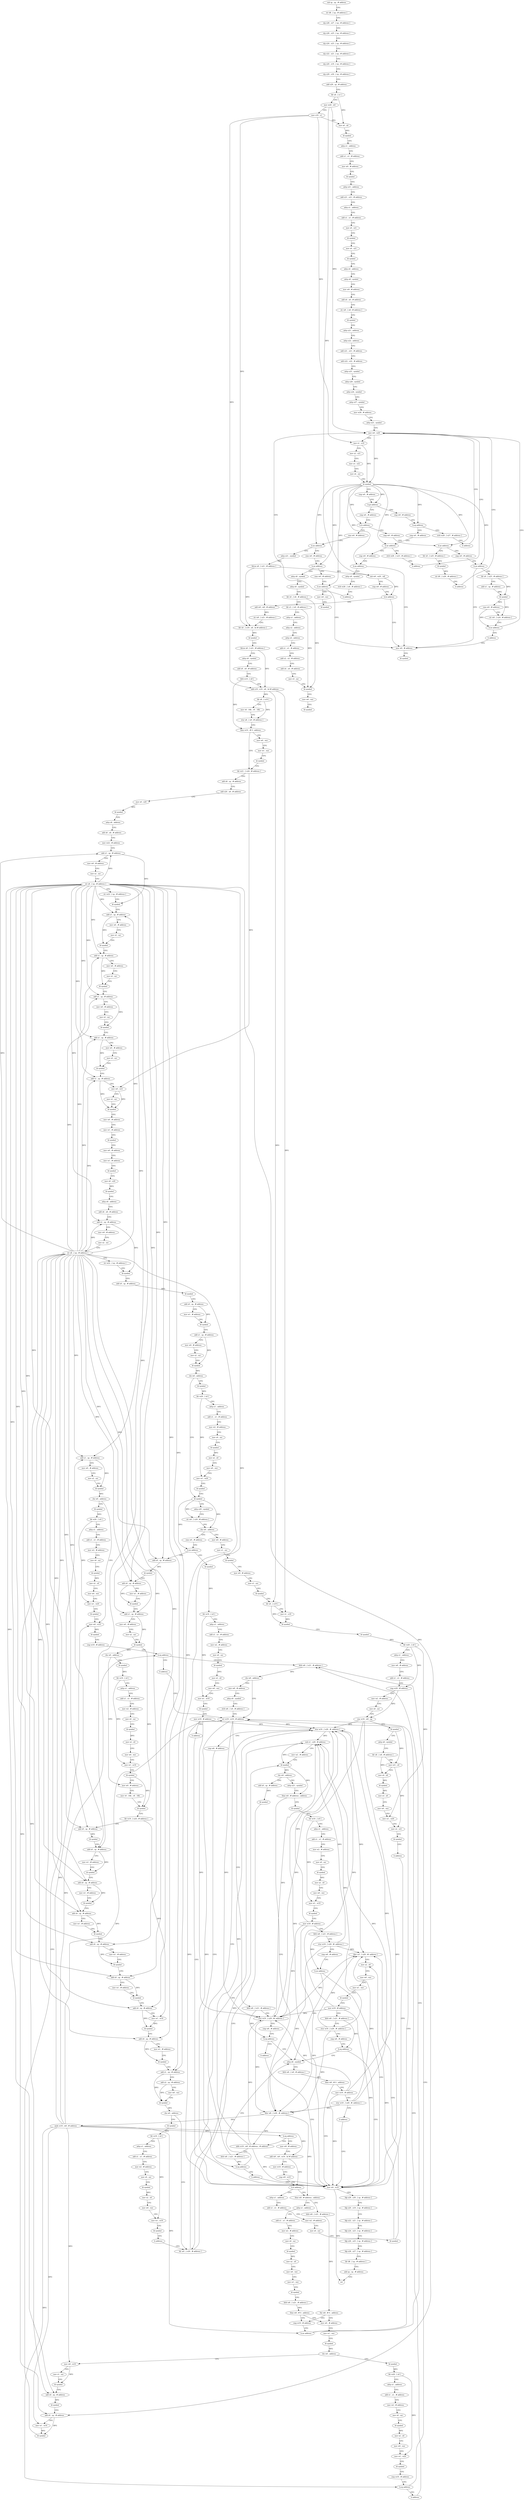 digraph "func" {
"4202172" [label = "sub sp , sp , # address" ]
"4202176" [label = "str d8 , [ sp , # address ]" ]
"4202180" [label = "stp x28 , x27 , [ sp , # address ]" ]
"4202184" [label = "stp x26 , x25 , [ sp , # address ]" ]
"4202188" [label = "stp x24 , x23 , [ sp , # address ]" ]
"4202192" [label = "stp x22 , x21 , [ sp , # address ]" ]
"4202196" [label = "stp x20 , x19 , [ sp , # address ]" ]
"4202200" [label = "stp x29 , x30 , [ sp , # address ]" ]
"4202204" [label = "add x29 , sp , # address" ]
"4202208" [label = "ldr x8 , [ x1 ]" ]
"4202212" [label = "mov w20 , w0" ]
"4202216" [label = "mov x19 , x1" ]
"4202220" [label = "mov x0 , x8" ]
"4202224" [label = "bl symbol" ]
"4202228" [label = "adrp x1 , address" ]
"4202232" [label = "add x1 , x1 , # address" ]
"4202236" [label = "mov w0 , # address" ]
"4202240" [label = "bl symbol" ]
"4202244" [label = "adrp x21 , address" ]
"4202248" [label = "add x21 , x21 , # address" ]
"4202252" [label = "adrp x1 , address" ]
"4202256" [label = "add x1 , x1 , # address" ]
"4202260" [label = "mov x0 , x21" ]
"4202264" [label = "bl symbol" ]
"4202268" [label = "mov x0 , x21" ]
"4202272" [label = "bl symbol" ]
"4202276" [label = "adrp x0 , address" ]
"4202280" [label = "adrp x8 , symbol" ]
"4202284" [label = "mov w9 , # address" ]
"4202288" [label = "add x0 , x0 , # address" ]
"4202292" [label = "str w9 , [ x8 , # address ]" ]
"4202296" [label = "bl symbol" ]
"4202300" [label = "adrp x21 , address" ]
"4202304" [label = "adrp x22 , address" ]
"4202308" [label = "add x21 , x21 , # address" ]
"4202312" [label = "add x22 , x22 , # address" ]
"4202316" [label = "adrp x25 , symbol" ]
"4202320" [label = "adrp x26 , symbol" ]
"4202324" [label = "adrp x24 , symbol" ]
"4202328" [label = "adrp x27 , symbol" ]
"4202332" [label = "mov w28 , # address" ]
"4202336" [label = "adrp x23 , symbol" ]
"4202340" [label = "mov w0 , w20" ]
"4202404" [label = "cmp w0 , # address" ]
"4202408" [label = "b.eq address" ]
"4202428" [label = "strb w28 , [ x27 , # address ]" ]
"4202412" [label = "cmp w0 , # address" ]
"4202372" [label = "cmp w0 , # address" ]
"4202376" [label = "b.le address" ]
"4202492" [label = "cmn w0 , # address" ]
"4202380" [label = "cmp w0 , # address" ]
"4202432" [label = "b address" ]
"4202416" [label = "b.ne address" ]
"4202472" [label = "cmp w0 , # address" ]
"4202420" [label = "strb w28 , [ x23 , # address ]" ]
"4202496" [label = "b.ne address" ]
"4203900" [label = "cmn w0 , # address" ]
"4202500" [label = "adrp x21 , symbol" ]
"4202384" [label = "b.ne address" ]
"4202436" [label = "cmp w0 , # address" ]
"4202388" [label = "ldr x0 , [ x25 , # address ]" ]
"4202344" [label = "mov x1 , x19" ]
"4202348" [label = "mov x2 , x21" ]
"4202352" [label = "mov x3 , x22" ]
"4202356" [label = "mov x4 , xzr" ]
"4202360" [label = "bl symbol" ]
"4202364" [label = "cmp w0 , # address" ]
"4202368" [label = "b.gt address" ]
"4202476" [label = "b.ne address" ]
"4203980" [label = "mov w0 , # address" ]
"4202480" [label = "adrp x8 , symbol" ]
"4202424" [label = "b address" ]
"4203904" [label = "b.ne address" ]
"4203964" [label = "cmn w0 , # address" ]
"4203908" [label = "adrp x8 , symbol" ]
"4202504" [label = "ldrsw x8 , [ x21 , # address ]" ]
"4202508" [label = "sub w9 , w20 , w8" ]
"4202512" [label = "cmp w9 , # address" ]
"4202516" [label = "b.le address" ]
"4202520" [label = "add w9 , w8 , # address" ]
"4202440" [label = "b.ne address" ]
"4202444" [label = "ldr x0 , [ x25 , # address ]" ]
"4202392" [label = "bl symbol" ]
"4202396" [label = "str d0 , [ x26 , # address ]" ]
"4202400" [label = "b address" ]
"4203984" [label = "bl symbol" ]
"4202484" [label = "strb w28 , [ x8 , # address ]" ]
"4202488" [label = "b address" ]
"4203968" [label = "b.ne address" ]
"4203972" [label = "mov w0 , wzr" ]
"4203912" [label = "adrp x9 , symbol" ]
"4203916" [label = "ldr x0 , [ x8 , # address ]" ]
"4203920" [label = "ldr x3 , [ x9 , # address ]" ]
"4203924" [label = "adrp x1 , address" ]
"4203928" [label = "adrp x2 , address" ]
"4203932" [label = "adrp x4 , address" ]
"4203936" [label = "add x1 , x1 , # address" ]
"4203940" [label = "add x2 , x2 , # address" ]
"4203944" [label = "add x4 , x4 , # address" ]
"4203948" [label = "mov x5 , xzr" ]
"4203952" [label = "bl symbol" ]
"4203956" [label = "mov w0 , wzr" ]
"4203960" [label = "bl symbol" ]
"4202524" [label = "str w9 , [ x21 , # address ]" ]
"4202528" [label = "ldr x0 , [ x19 , x8 , lsl # address ]" ]
"4202532" [label = "bl symbol" ]
"4202536" [label = "ldrsw x8 , [ x21 , # address ]" ]
"4202540" [label = "adrp x9 , symbol" ]
"4202544" [label = "add x9 , x9 , # address" ]
"4202548" [label = "ldrb w10 , [ x9 ]" ]
"4202552" [label = "add x19 , x19 , x8 , lsl # address" ]
"4202556" [label = "ldr x8 , [ x19 ]" ]
"4202560" [label = "mov v8 . 16b , v0 . 16b" ]
"4202564" [label = "stur x8 , [ x9 , # address ]" ]
"4202568" [label = "tbnz w10 , # 0 , address" ]
"4202584" [label = "ldr w21 , [ x24 , # address ]" ]
"4202572" [label = "mov w0 , wzr" ]
"4202448" [label = "add x1 , sp , # address" ]
"4202452" [label = "bl symbol" ]
"4202456" [label = "cmn w0 , # address" ]
"4202460" [label = "str w0 , [ x24 , # address ]" ]
"4202464" [label = "b.ne address" ]
"4202468" [label = "b address" ]
"4203976" [label = "bl symbol" ]
"4202588" [label = "add x8 , sp , # address" ]
"4202592" [label = "add x20 , x8 , # address" ]
"4202596" [label = "mov x0 , x20" ]
"4202600" [label = "bl symbol" ]
"4202604" [label = "adrp x8 , address" ]
"4202608" [label = "add x8 , x8 , # address" ]
"4202612" [label = "mov w22 , # address" ]
"4202616" [label = "add x1 , sp , # address" ]
"4202620" [label = "mov w0 , # address" ]
"4202624" [label = "mov x2 , xzr" ]
"4202628" [label = "str x8 , [ sp , # address ]" ]
"4202632" [label = "str w22 , [ sp , # address ]" ]
"4202636" [label = "bl symbol" ]
"4202640" [label = "add x1 , sp , # address" ]
"4202644" [label = "mov w0 , # address" ]
"4202648" [label = "mov x2 , xzr" ]
"4202652" [label = "bl symbol" ]
"4202656" [label = "add x1 , sp , # address" ]
"4202660" [label = "mov w0 , # address" ]
"4202664" [label = "mov x2 , xzr" ]
"4202668" [label = "bl symbol" ]
"4202672" [label = "add x1 , sp , # address" ]
"4202676" [label = "mov w0 , # address" ]
"4202680" [label = "mov x2 , xzr" ]
"4202684" [label = "bl symbol" ]
"4202688" [label = "add x1 , sp , # address" ]
"4202692" [label = "mov w0 , # address" ]
"4202696" [label = "mov x2 , xzr" ]
"4202700" [label = "bl symbol" ]
"4202704" [label = "add x1 , sp , # address" ]
"4202708" [label = "mov w0 , w21" ]
"4202712" [label = "mov x2 , xzr" ]
"4202716" [label = "bl symbol" ]
"4202720" [label = "mov w0 , # address" ]
"4202724" [label = "mov w1 , # address" ]
"4202728" [label = "bl symbol" ]
"4202732" [label = "mov w0 , # address" ]
"4202736" [label = "mov w1 , # address" ]
"4202740" [label = "bl symbol" ]
"4202744" [label = "mov x0 , x20" ]
"4202748" [label = "bl symbol" ]
"4202752" [label = "adrp x8 , address" ]
"4202756" [label = "add x8 , x8 , # address" ]
"4202760" [label = "add x1 , sp , # address" ]
"4202764" [label = "mov w0 , # address" ]
"4202768" [label = "mov x2 , xzr" ]
"4202772" [label = "str x8 , [ sp , # address ]" ]
"4202776" [label = "str w22 , [ sp , # address ]" ]
"4202780" [label = "bl symbol" ]
"4202784" [label = "add x0 , sp , # address" ]
"4202788" [label = "bl symbol" ]
"4202792" [label = "add x0 , sp , # address" ]
"4202796" [label = "mov w1 , # address" ]
"4202800" [label = "bl symbol" ]
"4202804" [label = "add x1 , sp , # address" ]
"4202808" [label = "mov w0 , # address" ]
"4202812" [label = "mov x2 , xzr" ]
"4202816" [label = "bl symbol" ]
"4202820" [label = "cbz w0 , address" ]
"4202868" [label = "bl symbol" ]
"4202824" [label = "bl symbol" ]
"4202576" [label = "mov w1 , wzr" ]
"4202580" [label = "bl symbol" ]
"4202872" [label = "adrp x20 , symbol" ]
"4202876" [label = "str w0 , [ x20 , # address ]" ]
"4202880" [label = "cbz w0 , address" ]
"4202944" [label = "mov w0 , # address" ]
"4202884" [label = "cmn w0 , # address" ]
"4202828" [label = "ldr w20 , [ x0 ]" ]
"4202832" [label = "adrp x1 , address" ]
"4202836" [label = "add x1 , x1 , # address" ]
"4202840" [label = "mov w2 , # address" ]
"4202844" [label = "mov x0 , xzr" ]
"4202848" [label = "bl symbol" ]
"4202852" [label = "mov x2 , x0" ]
"4202856" [label = "mov w0 , wzr" ]
"4202860" [label = "mov w1 , w20" ]
"4202864" [label = "bl symbol" ]
"4202948" [label = "mov x1 , xzr" ]
"4202952" [label = "bl symbol" ]
"4202956" [label = "mov w0 , # address" ]
"4202960" [label = "mov x1 , xzr" ]
"4202964" [label = "bl symbol" ]
"4202968" [label = "ldr x0 , [ x19 ]" ]
"4202972" [label = "mov x1 , x19" ]
"4202976" [label = "bl symbol" ]
"4202980" [label = "bl symbol" ]
"4202984" [label = "ldr w20 , [ x0 ]" ]
"4202988" [label = "adrp x1 , address" ]
"4202992" [label = "mov w8 , # address" ]
"4202996" [label = "add x1 , x1 , # address" ]
"4203000" [label = "cmp w20 , # address" ]
"4203004" [label = "mov w2 , # address" ]
"4203008" [label = "mov x0 , xzr" ]
"4203012" [label = "cinc w19 , w8 , eq" ]
"4203016" [label = "bl symbol" ]
"4203020" [label = "adrp x8 , symbol" ]
"4203024" [label = "ldr x8 , [ x8 , # address ]" ]
"4203028" [label = "mov x21 , x0" ]
"4203032" [label = "mov x0 , x8" ]
"4203036" [label = "bl symbol" ]
"4203040" [label = "mov x3 , x0" ]
"4203044" [label = "mov w0 , wzr" ]
"4203048" [label = "mov w1 , w20" ]
"4203052" [label = "mov x2 , x21" ]
"4203056" [label = "bl symbol" ]
"4203060" [label = "b address" ]
"4203628" [label = "mov w0 , w19" ]
"4202888" [label = "b.ne address" ]
"4203064" [label = "add x0 , sp , # address" ]
"4202892" [label = "bl symbol" ]
"4203632" [label = "ldp x29 , x30 , [ sp , # address ]" ]
"4203636" [label = "ldp x20 , x19 , [ sp , # address ]" ]
"4203640" [label = "ldp x22 , x21 , [ sp , # address ]" ]
"4203644" [label = "ldp x24 , x23 , [ sp , # address ]" ]
"4203648" [label = "ldp x26 , x25 , [ sp , # address ]" ]
"4203652" [label = "ldp x28 , x27 , [ sp , # address ]" ]
"4203656" [label = "ldr d8 , [ sp , # address ]" ]
"4203660" [label = "add sp , sp , # address" ]
"4203664" [label = "ret" ]
"4203068" [label = "bl symbol" ]
"4203072" [label = "add x0 , sp , # address" ]
"4203076" [label = "mov w1 , # address" ]
"4203080" [label = "bl symbol" ]
"4203084" [label = "add x1 , sp , # address" ]
"4203088" [label = "mov w0 , # address" ]
"4203092" [label = "mov x2 , xzr" ]
"4203096" [label = "bl symbol" ]
"4203100" [label = "cbz w0 , address" ]
"4203148" [label = "mov w0 , # address" ]
"4203104" [label = "bl symbol" ]
"4202896" [label = "ldr w19 , [ x0 ]" ]
"4202900" [label = "adrp x1 , address" ]
"4202904" [label = "add x1 , x1 , # address" ]
"4202908" [label = "mov w2 , # address" ]
"4202912" [label = "mov x0 , xzr" ]
"4202916" [label = "bl symbol" ]
"4202920" [label = "mov x2 , x0" ]
"4202924" [label = "mov w0 , wzr" ]
"4202928" [label = "mov w1 , w19" ]
"4202932" [label = "bl symbol" ]
"4202936" [label = "mov w19 , # address" ]
"4202940" [label = "b address" ]
"4203152" [label = "mov v0 . 16b , v8 . 16b" ]
"4203156" [label = "bl symbol" ]
"4203160" [label = "ldr w19 , [ x24 , # address ]" ]
"4203164" [label = "add x0 , sp , # address" ]
"4203168" [label = "bl symbol" ]
"4203172" [label = "add x0 , sp , # address" ]
"4203176" [label = "mov w1 , # address" ]
"4203180" [label = "bl symbol" ]
"4203184" [label = "add x0 , sp , # address" ]
"4203188" [label = "mov w1 , # address" ]
"4203192" [label = "bl symbol" ]
"4203196" [label = "add x0 , sp , # address" ]
"4203200" [label = "mov w1 , # address" ]
"4203204" [label = "bl symbol" ]
"4203208" [label = "add x0 , sp , # address" ]
"4203212" [label = "mov w1 , # address" ]
"4203216" [label = "bl symbol" ]
"4203220" [label = "add x0 , sp , # address" ]
"4203224" [label = "mov w1 , # address" ]
"4203228" [label = "bl symbol" ]
"4203232" [label = "add x0 , sp , # address" ]
"4203236" [label = "mov w1 , w19" ]
"4203240" [label = "bl symbol" ]
"4203244" [label = "add x0 , sp , # address" ]
"4203248" [label = "mov w1 , # address" ]
"4203252" [label = "bl symbol" ]
"4203256" [label = "add x1 , sp , # address" ]
"4203260" [label = "add x2 , sp , # address" ]
"4203264" [label = "mov w0 , wzr" ]
"4203268" [label = "bl symbol" ]
"4203272" [label = "cbz w0 , address" ]
"4203332" [label = "ldr w0 , [ x20 , # address ]" ]
"4203276" [label = "bl symbol" ]
"4203108" [label = "ldr w19 , [ x0 ]" ]
"4203112" [label = "adrp x1 , address" ]
"4203116" [label = "add x1 , x1 , # address" ]
"4203120" [label = "mov w2 , # address" ]
"4203124" [label = "mov x0 , xzr" ]
"4203128" [label = "bl symbol" ]
"4203132" [label = "mov x2 , x0" ]
"4203136" [label = "mov w0 , wzr" ]
"4203140" [label = "mov w1 , w19" ]
"4203144" [label = "bl symbol" ]
"4203336" [label = "sub x1 , x29 , # address" ]
"4203340" [label = "mov w2 , # address" ]
"4203344" [label = "bl symbol" ]
"4203348" [label = "cbz w0 , address" ]
"4203324" [label = "add x0 , sp , # address" ]
"4203352" [label = "adrp x21 , symbol" ]
"4203280" [label = "ldr w19 , [ x0 ]" ]
"4203284" [label = "adrp x1 , address" ]
"4203288" [label = "add x1 , x1 , # address" ]
"4203292" [label = "mov w2 , # address" ]
"4203296" [label = "mov x0 , xzr" ]
"4203300" [label = "bl symbol" ]
"4203304" [label = "mov x2 , x0" ]
"4203308" [label = "mov w0 , wzr" ]
"4203312" [label = "mov w1 , w19" ]
"4203316" [label = "bl symbol" ]
"4203320" [label = "b address" ]
"4203328" [label = "bl symbol" ]
"4203356" [label = "tbnz w0 , # address , address" ]
"4203456" [label = "bl symbol" ]
"4203360" [label = "ldur w8 , [ x29 , #- address ]" ]
"4203460" [label = "ldr w19 , [ x0 ]" ]
"4203464" [label = "adrp x1 , address" ]
"4203468" [label = "add x1 , x1 , # address" ]
"4203472" [label = "mov w2 , # address" ]
"4203476" [label = "mov x0 , xzr" ]
"4203480" [label = "bl symbol" ]
"4203484" [label = "mov x2 , x0" ]
"4203488" [label = "mov w0 , wzr" ]
"4203492" [label = "mov w1 , w19" ]
"4203496" [label = "bl symbol" ]
"4203500" [label = "mov w19 , # address" ]
"4203504" [label = "ldrb w8 , [ x21 , # address ]" ]
"4203508" [label = "stur w19 , [ x29 , #- address ]" ]
"4203512" [label = "cmp w8 , # address" ]
"4203516" [label = "b.ne address" ]
"4203520" [label = "adrp x8 , symbol" ]
"4203364" [label = "ands w19 , w8 , # address" ]
"4203368" [label = "b.eq address" ]
"4203544" [label = "ubfx w19 , w8 , # address , # address" ]
"4203372" [label = "mov w9 , # address" ]
"4203524" [label = "ldrb w8 , [ x8 , # address ]" ]
"4203528" [label = "tbnz w8 , # 0 , address" ]
"4203532" [label = "mov w19 , # address" ]
"4203548" [label = "ldrb w8 , [ x21 , # address ]" ]
"4203552" [label = "stur w19 , [ x29 , #- address ]" ]
"4203556" [label = "cmp w8 , # address" ]
"4203560" [label = "b.eq address" ]
"4203564" [label = "b address" ]
"4203376" [label = "add w9 , w9 , w19 , lsl # address" ]
"4203380" [label = "mov w10 , # address" ]
"4203384" [label = "cmp w9 , w10" ]
"4203388" [label = "b.lt address" ]
"4203568" [label = "adrp x1 , address" ]
"4203392" [label = "tbnz w8 , # address , address" ]
"4203536" [label = "stur w19 , [ x29 , #- address ]" ]
"4203540" [label = "b address" ]
"4203572" [label = "add x1 , x1 , # address" ]
"4203576" [label = "mov w2 , # address" ]
"4203580" [label = "mov x0 , xzr" ]
"4203584" [label = "bl symbol" ]
"4203588" [label = "ldur w3 , [ x29 , #- address ]" ]
"4203592" [label = "mov x2 , x0" ]
"4203596" [label = "mov w0 , wzr" ]
"4203600" [label = "mov w1 , wzr" ]
"4203604" [label = "bl symbol" ]
"4203608" [label = "mov w19 , # address" ]
"4203612" [label = "ldrb w8 , [ x21 , # address ]" ]
"4203616" [label = "stur w19 , [ x29 , #- address ]" ]
"4203620" [label = "cmp w8 , # address" ]
"4203624" [label = "b.eq address" ]
"4203668" [label = "adrp x1 , address" ]
"4203396" [label = "ldrb w8 , [ x21 , # address ]" ]
"4203672" [label = "add x1 , x1 , # address" ]
"4203676" [label = "mov w2 , # address" ]
"4203680" [label = "mov x0 , xzr" ]
"4203684" [label = "bl symbol" ]
"4203688" [label = "mov x2 , x0" ]
"4203692" [label = "mov w0 , wzr" ]
"4203696" [label = "mov w1 , wzr" ]
"4203700" [label = "bl symbol" ]
"4203704" [label = "ldrb w8 , [ x21 , # address ]" ]
"4203708" [label = "tbnz w8 , # 0 , address" ]
"4203404" [label = "cmp w19 , # address" ]
"4203712" [label = "mov w0 , # address" ]
"4203400" [label = "tbz w8 , # 0 , address" ]
"4203408" [label = "b.ne address" ]
"4203432" [label = "orr w19 , w19 , # address" ]
"4203412" [label = "ldrb w8 , [ x21 , # address ]" ]
"4203716" [label = "mov w1 , wzr" ]
"4203720" [label = "bl symbol" ]
"4203724" [label = "cbz w0 , address" ]
"4203784" [label = "mov w0 , w19" ]
"4203728" [label = "bl symbol" ]
"4203436" [label = "ldrb w8 , [ x21 , # address ]" ]
"4203440" [label = "stur w19 , [ x29 , #- address ]" ]
"4203444" [label = "cmp w8 , # address" ]
"4203448" [label = "b.eq address" ]
"4203452" [label = "b address" ]
"4203416" [label = "cbz w8 , address" ]
"4203420" [label = "mov w8 , # address" ]
"4203788" [label = "mov x1 , xzr" ]
"4203792" [label = "bl symbol" ]
"4203796" [label = "add x0 , sp , # address" ]
"4203800" [label = "bl symbol" ]
"4203804" [label = "add x0 , sp , # address" ]
"4203808" [label = "mov w1 , w19" ]
"4203812" [label = "bl symbol" ]
"4203816" [label = "add x1 , sp , # address" ]
"4203820" [label = "mov w0 , # address" ]
"4203824" [label = "mov x2 , xzr" ]
"4203828" [label = "bl symbol" ]
"4203832" [label = "cbz w0 , address" ]
"4203880" [label = "mov w0 , w19" ]
"4203836" [label = "bl symbol" ]
"4203732" [label = "ldr w20 , [ x0 ]" ]
"4203736" [label = "adrp x1 , address" ]
"4203740" [label = "add x1 , x1 , # address" ]
"4203744" [label = "mov w2 , # address" ]
"4203748" [label = "mov x0 , xzr" ]
"4203752" [label = "bl symbol" ]
"4203756" [label = "mov x2 , x0" ]
"4203760" [label = "mov w0 , wzr" ]
"4203764" [label = "mov w1 , w20" ]
"4203768" [label = "bl symbol" ]
"4203772" [label = "cmp w19 , # address" ]
"4203776" [label = "b.eq address" ]
"4203780" [label = "b address" ]
"4203424" [label = "adrp x9 , symbol" ]
"4203428" [label = "strb w8 , [ x9 , # address ]" ]
"4203884" [label = "bl symbol" ]
"4203888" [label = "cmp w19 , # address" ]
"4203892" [label = "b.eq address" ]
"4203896" [label = "b address" ]
"4203840" [label = "ldr w20 , [ x0 ]" ]
"4203844" [label = "adrp x1 , address" ]
"4203848" [label = "add x1 , x1 , # address" ]
"4203852" [label = "mov w2 , # address" ]
"4203856" [label = "mov x0 , xzr" ]
"4203860" [label = "bl symbol" ]
"4203864" [label = "mov x2 , x0" ]
"4203868" [label = "mov w0 , wzr" ]
"4203872" [label = "mov w1 , w20" ]
"4203876" [label = "bl symbol" ]
"4202172" -> "4202176" [ label = "CFG" ]
"4202176" -> "4202180" [ label = "CFG" ]
"4202180" -> "4202184" [ label = "CFG" ]
"4202184" -> "4202188" [ label = "CFG" ]
"4202188" -> "4202192" [ label = "CFG" ]
"4202192" -> "4202196" [ label = "CFG" ]
"4202196" -> "4202200" [ label = "CFG" ]
"4202200" -> "4202204" [ label = "CFG" ]
"4202204" -> "4202208" [ label = "CFG" ]
"4202208" -> "4202212" [ label = "CFG" ]
"4202208" -> "4202220" [ label = "DFG" ]
"4202212" -> "4202216" [ label = "CFG" ]
"4202212" -> "4202340" [ label = "DFG" ]
"4202212" -> "4202508" [ label = "DFG" ]
"4202216" -> "4202220" [ label = "CFG" ]
"4202216" -> "4202344" [ label = "DFG" ]
"4202216" -> "4202528" [ label = "DFG" ]
"4202216" -> "4202552" [ label = "DFG" ]
"4202220" -> "4202224" [ label = "DFG" ]
"4202224" -> "4202228" [ label = "CFG" ]
"4202228" -> "4202232" [ label = "CFG" ]
"4202232" -> "4202236" [ label = "CFG" ]
"4202236" -> "4202240" [ label = "CFG" ]
"4202240" -> "4202244" [ label = "CFG" ]
"4202244" -> "4202248" [ label = "CFG" ]
"4202248" -> "4202252" [ label = "CFG" ]
"4202252" -> "4202256" [ label = "CFG" ]
"4202256" -> "4202260" [ label = "CFG" ]
"4202260" -> "4202264" [ label = "CFG" ]
"4202264" -> "4202268" [ label = "CFG" ]
"4202268" -> "4202272" [ label = "CFG" ]
"4202272" -> "4202276" [ label = "CFG" ]
"4202276" -> "4202280" [ label = "CFG" ]
"4202280" -> "4202284" [ label = "CFG" ]
"4202284" -> "4202288" [ label = "CFG" ]
"4202288" -> "4202292" [ label = "CFG" ]
"4202292" -> "4202296" [ label = "CFG" ]
"4202296" -> "4202300" [ label = "CFG" ]
"4202300" -> "4202304" [ label = "CFG" ]
"4202304" -> "4202308" [ label = "CFG" ]
"4202308" -> "4202312" [ label = "CFG" ]
"4202312" -> "4202316" [ label = "CFG" ]
"4202316" -> "4202320" [ label = "CFG" ]
"4202320" -> "4202324" [ label = "CFG" ]
"4202324" -> "4202328" [ label = "CFG" ]
"4202328" -> "4202332" [ label = "CFG" ]
"4202332" -> "4202336" [ label = "CFG" ]
"4202336" -> "4202340" [ label = "CFG" ]
"4202340" -> "4202344" [ label = "CFG" ]
"4202340" -> "4202360" [ label = "DFG" ]
"4202404" -> "4202408" [ label = "CFG" ]
"4202408" -> "4202428" [ label = "CFG" ]
"4202408" -> "4202412" [ label = "CFG" ]
"4202428" -> "4202432" [ label = "CFG" ]
"4202412" -> "4202416" [ label = "CFG" ]
"4202372" -> "4202376" [ label = "CFG" ]
"4202376" -> "4202492" [ label = "CFG" ]
"4202376" -> "4202380" [ label = "CFG" ]
"4202492" -> "4202496" [ label = "CFG" ]
"4202380" -> "4202384" [ label = "CFG" ]
"4202432" -> "4202340" [ label = "CFG" ]
"4202416" -> "4202472" [ label = "CFG" ]
"4202416" -> "4202420" [ label = "CFG" ]
"4202472" -> "4202476" [ label = "CFG" ]
"4202420" -> "4202424" [ label = "CFG" ]
"4202496" -> "4203900" [ label = "CFG" ]
"4202496" -> "4202500" [ label = "CFG" ]
"4203900" -> "4203904" [ label = "CFG" ]
"4202500" -> "4202504" [ label = "CFG" ]
"4202384" -> "4202436" [ label = "CFG" ]
"4202384" -> "4202388" [ label = "CFG" ]
"4202436" -> "4202440" [ label = "CFG" ]
"4202388" -> "4202392" [ label = "DFG" ]
"4202344" -> "4202348" [ label = "CFG" ]
"4202344" -> "4202360" [ label = "DFG" ]
"4202348" -> "4202352" [ label = "CFG" ]
"4202352" -> "4202356" [ label = "CFG" ]
"4202356" -> "4202360" [ label = "CFG" ]
"4202360" -> "4202364" [ label = "CFG" ]
"4202360" -> "4202368" [ label = "DFG" ]
"4202360" -> "4202408" [ label = "DFG" ]
"4202360" -> "4202376" [ label = "DFG" ]
"4202360" -> "4202416" [ label = "DFG" ]
"4202360" -> "4202496" [ label = "DFG" ]
"4202360" -> "4202384" [ label = "DFG" ]
"4202360" -> "4202476" [ label = "DFG" ]
"4202360" -> "4203904" [ label = "DFG" ]
"4202360" -> "4202440" [ label = "DFG" ]
"4202360" -> "4203968" [ label = "DFG" ]
"4202364" -> "4202368" [ label = "CFG" ]
"4202368" -> "4202404" [ label = "CFG" ]
"4202368" -> "4202372" [ label = "CFG" ]
"4202476" -> "4203980" [ label = "CFG" ]
"4202476" -> "4202480" [ label = "CFG" ]
"4203980" -> "4203984" [ label = "CFG" ]
"4202480" -> "4202484" [ label = "CFG" ]
"4202424" -> "4202340" [ label = "CFG" ]
"4203904" -> "4203964" [ label = "CFG" ]
"4203904" -> "4203908" [ label = "CFG" ]
"4203964" -> "4203968" [ label = "CFG" ]
"4203908" -> "4203912" [ label = "CFG" ]
"4202504" -> "4202508" [ label = "DFG" ]
"4202504" -> "4202520" [ label = "DFG" ]
"4202504" -> "4202528" [ label = "DFG" ]
"4202508" -> "4202512" [ label = "CFG" ]
"4202508" -> "4202516" [ label = "DFG" ]
"4202512" -> "4202516" [ label = "CFG" ]
"4202516" -> "4203980" [ label = "CFG" ]
"4202516" -> "4202520" [ label = "CFG" ]
"4202520" -> "4202524" [ label = "DFG" ]
"4202440" -> "4203980" [ label = "CFG" ]
"4202440" -> "4202444" [ label = "CFG" ]
"4202444" -> "4202448" [ label = "CFG" ]
"4202444" -> "4202452" [ label = "DFG" ]
"4202392" -> "4202396" [ label = "DFG" ]
"4202396" -> "4202400" [ label = "CFG" ]
"4202400" -> "4202340" [ label = "CFG" ]
"4202484" -> "4202488" [ label = "CFG" ]
"4202488" -> "4202340" [ label = "CFG" ]
"4203968" -> "4203980" [ label = "CFG" ]
"4203968" -> "4203972" [ label = "CFG" ]
"4203972" -> "4203976" [ label = "CFG" ]
"4203912" -> "4203916" [ label = "CFG" ]
"4203916" -> "4203920" [ label = "CFG" ]
"4203916" -> "4203952" [ label = "DFG" ]
"4203920" -> "4203924" [ label = "CFG" ]
"4203920" -> "4203952" [ label = "DFG" ]
"4203924" -> "4203928" [ label = "CFG" ]
"4203928" -> "4203932" [ label = "CFG" ]
"4203932" -> "4203936" [ label = "CFG" ]
"4203936" -> "4203940" [ label = "CFG" ]
"4203940" -> "4203944" [ label = "CFG" ]
"4203944" -> "4203948" [ label = "CFG" ]
"4203948" -> "4203952" [ label = "CFG" ]
"4203952" -> "4203956" [ label = "CFG" ]
"4203956" -> "4203960" [ label = "CFG" ]
"4202524" -> "4202528" [ label = "CFG" ]
"4202528" -> "4202532" [ label = "DFG" ]
"4202532" -> "4202536" [ label = "CFG" ]
"4202536" -> "4202540" [ label = "CFG" ]
"4202536" -> "4202552" [ label = "DFG" ]
"4202540" -> "4202544" [ label = "CFG" ]
"4202544" -> "4202548" [ label = "CFG" ]
"4202548" -> "4202552" [ label = "CFG" ]
"4202548" -> "4202568" [ label = "DFG" ]
"4202552" -> "4202556" [ label = "DFG" ]
"4202552" -> "4202968" [ label = "DFG" ]
"4202552" -> "4202972" [ label = "DFG" ]
"4202556" -> "4202560" [ label = "CFG" ]
"4202556" -> "4202564" [ label = "DFG" ]
"4202560" -> "4202564" [ label = "CFG" ]
"4202564" -> "4202568" [ label = "CFG" ]
"4202568" -> "4202584" [ label = "CFG" ]
"4202568" -> "4202572" [ label = "CFG" ]
"4202584" -> "4202588" [ label = "CFG" ]
"4202584" -> "4202708" [ label = "DFG" ]
"4202572" -> "4202576" [ label = "CFG" ]
"4202448" -> "4202452" [ label = "DFG" ]
"4202452" -> "4202456" [ label = "DFG" ]
"4202452" -> "4202460" [ label = "DFG" ]
"4202456" -> "4202460" [ label = "CFG" ]
"4202456" -> "4202464" [ label = "DFG" ]
"4202460" -> "4202464" [ label = "CFG" ]
"4202464" -> "4202340" [ label = "CFG" ]
"4202464" -> "4202468" [ label = "CFG" ]
"4202468" -> "4203980" [ label = "CFG" ]
"4202588" -> "4202592" [ label = "CFG" ]
"4202592" -> "4202596" [ label = "CFG" ]
"4202596" -> "4202600" [ label = "DFG" ]
"4202600" -> "4202604" [ label = "CFG" ]
"4202604" -> "4202608" [ label = "CFG" ]
"4202608" -> "4202612" [ label = "CFG" ]
"4202612" -> "4202616" [ label = "CFG" ]
"4202616" -> "4202620" [ label = "CFG" ]
"4202616" -> "4202636" [ label = "DFG" ]
"4202620" -> "4202624" [ label = "CFG" ]
"4202624" -> "4202628" [ label = "CFG" ]
"4202628" -> "4202632" [ label = "CFG" ]
"4202628" -> "4202616" [ label = "DFG" ]
"4202628" -> "4202640" [ label = "DFG" ]
"4202628" -> "4202656" [ label = "DFG" ]
"4202628" -> "4202672" [ label = "DFG" ]
"4202628" -> "4202688" [ label = "DFG" ]
"4202628" -> "4202704" [ label = "DFG" ]
"4202628" -> "4202760" [ label = "DFG" ]
"4202628" -> "4203064" [ label = "DFG" ]
"4202628" -> "4203072" [ label = "DFG" ]
"4202628" -> "4203084" [ label = "DFG" ]
"4202628" -> "4203164" [ label = "DFG" ]
"4202628" -> "4203172" [ label = "DFG" ]
"4202628" -> "4203184" [ label = "DFG" ]
"4202628" -> "4203196" [ label = "DFG" ]
"4202628" -> "4203208" [ label = "DFG" ]
"4202628" -> "4203220" [ label = "DFG" ]
"4202628" -> "4203232" [ label = "DFG" ]
"4202628" -> "4203244" [ label = "DFG" ]
"4202628" -> "4203256" [ label = "DFG" ]
"4202628" -> "4203796" [ label = "DFG" ]
"4202628" -> "4203804" [ label = "DFG" ]
"4202628" -> "4203816" [ label = "DFG" ]
"4202632" -> "4202636" [ label = "CFG" ]
"4202636" -> "4202640" [ label = "CFG" ]
"4202640" -> "4202644" [ label = "CFG" ]
"4202640" -> "4202652" [ label = "DFG" ]
"4202644" -> "4202648" [ label = "CFG" ]
"4202648" -> "4202652" [ label = "CFG" ]
"4202652" -> "4202656" [ label = "CFG" ]
"4202656" -> "4202660" [ label = "CFG" ]
"4202656" -> "4202668" [ label = "DFG" ]
"4202660" -> "4202664" [ label = "CFG" ]
"4202664" -> "4202668" [ label = "CFG" ]
"4202668" -> "4202672" [ label = "CFG" ]
"4202672" -> "4202676" [ label = "CFG" ]
"4202672" -> "4202684" [ label = "DFG" ]
"4202676" -> "4202680" [ label = "CFG" ]
"4202680" -> "4202684" [ label = "CFG" ]
"4202684" -> "4202688" [ label = "CFG" ]
"4202688" -> "4202692" [ label = "CFG" ]
"4202688" -> "4202700" [ label = "DFG" ]
"4202692" -> "4202696" [ label = "CFG" ]
"4202696" -> "4202700" [ label = "CFG" ]
"4202700" -> "4202704" [ label = "CFG" ]
"4202704" -> "4202708" [ label = "CFG" ]
"4202704" -> "4202716" [ label = "DFG" ]
"4202708" -> "4202712" [ label = "CFG" ]
"4202708" -> "4202716" [ label = "DFG" ]
"4202712" -> "4202716" [ label = "CFG" ]
"4202716" -> "4202720" [ label = "CFG" ]
"4202720" -> "4202724" [ label = "CFG" ]
"4202724" -> "4202728" [ label = "CFG" ]
"4202728" -> "4202732" [ label = "CFG" ]
"4202732" -> "4202736" [ label = "CFG" ]
"4202736" -> "4202740" [ label = "CFG" ]
"4202740" -> "4202744" [ label = "CFG" ]
"4202744" -> "4202748" [ label = "DFG" ]
"4202748" -> "4202752" [ label = "CFG" ]
"4202752" -> "4202756" [ label = "CFG" ]
"4202756" -> "4202760" [ label = "CFG" ]
"4202760" -> "4202764" [ label = "CFG" ]
"4202760" -> "4202780" [ label = "DFG" ]
"4202764" -> "4202768" [ label = "CFG" ]
"4202768" -> "4202772" [ label = "CFG" ]
"4202772" -> "4202776" [ label = "CFG" ]
"4202772" -> "4202616" [ label = "DFG" ]
"4202772" -> "4202640" [ label = "DFG" ]
"4202772" -> "4202656" [ label = "DFG" ]
"4202772" -> "4202672" [ label = "DFG" ]
"4202772" -> "4202688" [ label = "DFG" ]
"4202772" -> "4202704" [ label = "DFG" ]
"4202772" -> "4202760" [ label = "DFG" ]
"4202772" -> "4203064" [ label = "DFG" ]
"4202772" -> "4203072" [ label = "DFG" ]
"4202772" -> "4203084" [ label = "DFG" ]
"4202772" -> "4203164" [ label = "DFG" ]
"4202772" -> "4203172" [ label = "DFG" ]
"4202772" -> "4203184" [ label = "DFG" ]
"4202772" -> "4203196" [ label = "DFG" ]
"4202772" -> "4203208" [ label = "DFG" ]
"4202772" -> "4203220" [ label = "DFG" ]
"4202772" -> "4203232" [ label = "DFG" ]
"4202772" -> "4203244" [ label = "DFG" ]
"4202772" -> "4203256" [ label = "DFG" ]
"4202772" -> "4203796" [ label = "DFG" ]
"4202772" -> "4203804" [ label = "DFG" ]
"4202772" -> "4203816" [ label = "DFG" ]
"4202776" -> "4202780" [ label = "CFG" ]
"4202780" -> "4202784" [ label = "CFG" ]
"4202784" -> "4202788" [ label = "DFG" ]
"4202788" -> "4202792" [ label = "CFG" ]
"4202792" -> "4202796" [ label = "CFG" ]
"4202792" -> "4202800" [ label = "DFG" ]
"4202796" -> "4202800" [ label = "CFG" ]
"4202800" -> "4202804" [ label = "CFG" ]
"4202804" -> "4202808" [ label = "CFG" ]
"4202804" -> "4202816" [ label = "DFG" ]
"4202808" -> "4202812" [ label = "CFG" ]
"4202812" -> "4202816" [ label = "CFG" ]
"4202816" -> "4202820" [ label = "DFG" ]
"4202820" -> "4202868" [ label = "CFG" ]
"4202820" -> "4202824" [ label = "CFG" ]
"4202868" -> "4202872" [ label = "CFG" ]
"4202868" -> "4202876" [ label = "DFG" ]
"4202868" -> "4202880" [ label = "DFG" ]
"4202868" -> "4202888" [ label = "DFG" ]
"4202824" -> "4202828" [ label = "DFG" ]
"4202576" -> "4202580" [ label = "CFG" ]
"4202580" -> "4202584" [ label = "CFG" ]
"4202872" -> "4202876" [ label = "CFG" ]
"4202876" -> "4202880" [ label = "CFG" ]
"4202880" -> "4202944" [ label = "CFG" ]
"4202880" -> "4202884" [ label = "CFG" ]
"4202944" -> "4202948" [ label = "CFG" ]
"4202884" -> "4202888" [ label = "CFG" ]
"4202828" -> "4202832" [ label = "CFG" ]
"4202828" -> "4202860" [ label = "DFG" ]
"4202832" -> "4202836" [ label = "CFG" ]
"4202836" -> "4202840" [ label = "CFG" ]
"4202840" -> "4202844" [ label = "CFG" ]
"4202844" -> "4202848" [ label = "CFG" ]
"4202848" -> "4202852" [ label = "DFG" ]
"4202852" -> "4202856" [ label = "CFG" ]
"4202856" -> "4202860" [ label = "CFG" ]
"4202860" -> "4202864" [ label = "CFG" ]
"4202864" -> "4202868" [ label = "CFG" ]
"4202948" -> "4202952" [ label = "CFG" ]
"4202952" -> "4202956" [ label = "CFG" ]
"4202956" -> "4202960" [ label = "CFG" ]
"4202960" -> "4202964" [ label = "CFG" ]
"4202964" -> "4202968" [ label = "CFG" ]
"4202968" -> "4202972" [ label = "CFG" ]
"4202968" -> "4202976" [ label = "DFG" ]
"4202972" -> "4202976" [ label = "DFG" ]
"4202976" -> "4202980" [ label = "CFG" ]
"4202980" -> "4202984" [ label = "DFG" ]
"4202984" -> "4202988" [ label = "CFG" ]
"4202984" -> "4203000" [ label = "DFG" ]
"4202984" -> "4203048" [ label = "DFG" ]
"4202988" -> "4202992" [ label = "CFG" ]
"4202992" -> "4202996" [ label = "CFG" ]
"4202996" -> "4203000" [ label = "CFG" ]
"4203000" -> "4203004" [ label = "CFG" ]
"4203000" -> "4203012" [ label = "DFG" ]
"4203004" -> "4203008" [ label = "CFG" ]
"4203008" -> "4203012" [ label = "CFG" ]
"4203012" -> "4203016" [ label = "CFG" ]
"4203012" -> "4203628" [ label = "DFG" ]
"4203012" -> "4203552" [ label = "DFG" ]
"4203012" -> "4203440" [ label = "DFG" ]
"4203016" -> "4203020" [ label = "CFG" ]
"4203016" -> "4203028" [ label = "DFG" ]
"4203020" -> "4203024" [ label = "CFG" ]
"4203024" -> "4203028" [ label = "CFG" ]
"4203024" -> "4203032" [ label = "DFG" ]
"4203028" -> "4203032" [ label = "CFG" ]
"4203028" -> "4203052" [ label = "DFG" ]
"4203032" -> "4203036" [ label = "DFG" ]
"4203036" -> "4203040" [ label = "DFG" ]
"4203040" -> "4203044" [ label = "CFG" ]
"4203044" -> "4203048" [ label = "CFG" ]
"4203048" -> "4203052" [ label = "CFG" ]
"4203052" -> "4203056" [ label = "CFG" ]
"4203056" -> "4203060" [ label = "CFG" ]
"4203060" -> "4203628" [ label = "CFG" ]
"4203628" -> "4203632" [ label = "CFG" ]
"4203628" -> "4203664" [ label = "DFG" ]
"4202888" -> "4203064" [ label = "CFG" ]
"4202888" -> "4202892" [ label = "CFG" ]
"4203064" -> "4203068" [ label = "DFG" ]
"4202892" -> "4202896" [ label = "DFG" ]
"4203632" -> "4203636" [ label = "CFG" ]
"4203636" -> "4203640" [ label = "CFG" ]
"4203640" -> "4203644" [ label = "CFG" ]
"4203644" -> "4203648" [ label = "CFG" ]
"4203648" -> "4203652" [ label = "CFG" ]
"4203652" -> "4203656" [ label = "CFG" ]
"4203656" -> "4203660" [ label = "CFG" ]
"4203660" -> "4203664" [ label = "CFG" ]
"4203068" -> "4203072" [ label = "CFG" ]
"4203072" -> "4203076" [ label = "CFG" ]
"4203072" -> "4203080" [ label = "DFG" ]
"4203076" -> "4203080" [ label = "CFG" ]
"4203080" -> "4203084" [ label = "CFG" ]
"4203084" -> "4203088" [ label = "CFG" ]
"4203084" -> "4203096" [ label = "DFG" ]
"4203088" -> "4203092" [ label = "CFG" ]
"4203092" -> "4203096" [ label = "CFG" ]
"4203096" -> "4203100" [ label = "DFG" ]
"4203096" -> "4203156" [ label = "DFG" ]
"4203100" -> "4203148" [ label = "CFG" ]
"4203100" -> "4203104" [ label = "CFG" ]
"4203148" -> "4203152" [ label = "CFG" ]
"4203104" -> "4203108" [ label = "DFG" ]
"4202896" -> "4202900" [ label = "CFG" ]
"4202896" -> "4202928" [ label = "DFG" ]
"4202900" -> "4202904" [ label = "CFG" ]
"4202904" -> "4202908" [ label = "CFG" ]
"4202908" -> "4202912" [ label = "CFG" ]
"4202912" -> "4202916" [ label = "CFG" ]
"4202916" -> "4202920" [ label = "DFG" ]
"4202920" -> "4202924" [ label = "CFG" ]
"4202924" -> "4202928" [ label = "CFG" ]
"4202928" -> "4202932" [ label = "CFG" ]
"4202932" -> "4202936" [ label = "CFG" ]
"4202936" -> "4202940" [ label = "CFG" ]
"4202936" -> "4203628" [ label = "DFG" ]
"4202936" -> "4203552" [ label = "DFG" ]
"4202936" -> "4203440" [ label = "DFG" ]
"4202940" -> "4203628" [ label = "CFG" ]
"4203152" -> "4203156" [ label = "CFG" ]
"4203156" -> "4203160" [ label = "CFG" ]
"4203160" -> "4203164" [ label = "CFG" ]
"4203160" -> "4203236" [ label = "DFG" ]
"4203164" -> "4203168" [ label = "DFG" ]
"4203168" -> "4203172" [ label = "CFG" ]
"4203172" -> "4203176" [ label = "CFG" ]
"4203172" -> "4203180" [ label = "DFG" ]
"4203176" -> "4203180" [ label = "CFG" ]
"4203180" -> "4203184" [ label = "CFG" ]
"4203184" -> "4203188" [ label = "CFG" ]
"4203184" -> "4203192" [ label = "DFG" ]
"4203188" -> "4203192" [ label = "CFG" ]
"4203192" -> "4203196" [ label = "CFG" ]
"4203196" -> "4203200" [ label = "CFG" ]
"4203196" -> "4203204" [ label = "DFG" ]
"4203200" -> "4203204" [ label = "CFG" ]
"4203204" -> "4203208" [ label = "CFG" ]
"4203208" -> "4203212" [ label = "CFG" ]
"4203208" -> "4203216" [ label = "DFG" ]
"4203212" -> "4203216" [ label = "CFG" ]
"4203216" -> "4203220" [ label = "CFG" ]
"4203220" -> "4203224" [ label = "CFG" ]
"4203220" -> "4203228" [ label = "DFG" ]
"4203224" -> "4203228" [ label = "CFG" ]
"4203228" -> "4203232" [ label = "CFG" ]
"4203232" -> "4203236" [ label = "CFG" ]
"4203232" -> "4203240" [ label = "DFG" ]
"4203236" -> "4203240" [ label = "DFG" ]
"4203240" -> "4203244" [ label = "CFG" ]
"4203244" -> "4203248" [ label = "CFG" ]
"4203244" -> "4203252" [ label = "DFG" ]
"4203248" -> "4203252" [ label = "CFG" ]
"4203252" -> "4203256" [ label = "CFG" ]
"4203256" -> "4203260" [ label = "CFG" ]
"4203256" -> "4203268" [ label = "DFG" ]
"4203260" -> "4203264" [ label = "CFG" ]
"4203260" -> "4203268" [ label = "DFG" ]
"4203264" -> "4203268" [ label = "CFG" ]
"4203268" -> "4203272" [ label = "DFG" ]
"4203272" -> "4203332" [ label = "CFG" ]
"4203272" -> "4203276" [ label = "CFG" ]
"4203332" -> "4203336" [ label = "CFG" ]
"4203332" -> "4203344" [ label = "DFG" ]
"4203276" -> "4203280" [ label = "DFG" ]
"4203108" -> "4203112" [ label = "CFG" ]
"4203108" -> "4203140" [ label = "DFG" ]
"4203112" -> "4203116" [ label = "CFG" ]
"4203116" -> "4203120" [ label = "CFG" ]
"4203120" -> "4203124" [ label = "CFG" ]
"4203124" -> "4203128" [ label = "CFG" ]
"4203128" -> "4203132" [ label = "DFG" ]
"4203132" -> "4203136" [ label = "CFG" ]
"4203136" -> "4203140" [ label = "CFG" ]
"4203140" -> "4203144" [ label = "CFG" ]
"4203144" -> "4203148" [ label = "CFG" ]
"4203144" -> "4203156" [ label = "DFG" ]
"4203336" -> "4203340" [ label = "CFG" ]
"4203336" -> "4203344" [ label = "DFG" ]
"4203340" -> "4203344" [ label = "CFG" ]
"4203344" -> "4203348" [ label = "DFG" ]
"4203344" -> "4203356" [ label = "DFG" ]
"4203348" -> "4203324" [ label = "CFG" ]
"4203348" -> "4203352" [ label = "CFG" ]
"4203324" -> "4203328" [ label = "DFG" ]
"4203352" -> "4203356" [ label = "CFG" ]
"4203280" -> "4203284" [ label = "CFG" ]
"4203280" -> "4203312" [ label = "DFG" ]
"4203284" -> "4203288" [ label = "CFG" ]
"4203288" -> "4203292" [ label = "CFG" ]
"4203292" -> "4203296" [ label = "CFG" ]
"4203296" -> "4203300" [ label = "CFG" ]
"4203300" -> "4203304" [ label = "DFG" ]
"4203304" -> "4203308" [ label = "CFG" ]
"4203308" -> "4203312" [ label = "CFG" ]
"4203312" -> "4203316" [ label = "CFG" ]
"4203316" -> "4203320" [ label = "CFG" ]
"4203320" -> "4203332" [ label = "CFG" ]
"4203328" -> "4203332" [ label = "CFG" ]
"4203356" -> "4203456" [ label = "CFG" ]
"4203356" -> "4203360" [ label = "CFG" ]
"4203456" -> "4203460" [ label = "DFG" ]
"4203360" -> "4203364" [ label = "DFG" ]
"4203360" -> "4203544" [ label = "DFG" ]
"4203360" -> "4203392" [ label = "DFG" ]
"4203460" -> "4203464" [ label = "CFG" ]
"4203460" -> "4203492" [ label = "DFG" ]
"4203464" -> "4203468" [ label = "CFG" ]
"4203468" -> "4203472" [ label = "CFG" ]
"4203472" -> "4203476" [ label = "CFG" ]
"4203476" -> "4203480" [ label = "CFG" ]
"4203480" -> "4203484" [ label = "DFG" ]
"4203484" -> "4203488" [ label = "CFG" ]
"4203488" -> "4203492" [ label = "CFG" ]
"4203492" -> "4203496" [ label = "CFG" ]
"4203496" -> "4203500" [ label = "CFG" ]
"4203500" -> "4203504" [ label = "CFG" ]
"4203500" -> "4203628" [ label = "DFG" ]
"4203500" -> "4203552" [ label = "DFG" ]
"4203500" -> "4203440" [ label = "DFG" ]
"4203504" -> "4203508" [ label = "CFG" ]
"4203504" -> "4203516" [ label = "DFG" ]
"4203508" -> "4203512" [ label = "CFG" ]
"4203508" -> "4203336" [ label = "DFG" ]
"4203508" -> "4203360" [ label = "DFG" ]
"4203508" -> "4203588" [ label = "DFG" ]
"4203512" -> "4203516" [ label = "CFG" ]
"4203516" -> "4203628" [ label = "CFG" ]
"4203516" -> "4203520" [ label = "CFG" ]
"4203520" -> "4203524" [ label = "CFG" ]
"4203364" -> "4203368" [ label = "DFG" ]
"4203364" -> "4203376" [ label = "DFG" ]
"4203364" -> "4203408" [ label = "DFG" ]
"4203364" -> "4203432" [ label = "DFG" ]
"4203364" -> "4203784" [ label = "DFG" ]
"4203364" -> "4203808" [ label = "DFG" ]
"4203364" -> "4203776" [ label = "DFG" ]
"4203364" -> "4203880" [ label = "DFG" ]
"4203364" -> "4203892" [ label = "DFG" ]
"4203368" -> "4203544" [ label = "CFG" ]
"4203368" -> "4203372" [ label = "CFG" ]
"4203544" -> "4203548" [ label = "CFG" ]
"4203544" -> "4203628" [ label = "DFG" ]
"4203544" -> "4203552" [ label = "DFG" ]
"4203544" -> "4203440" [ label = "DFG" ]
"4203372" -> "4203376" [ label = "CFG" ]
"4203524" -> "4203528" [ label = "DFG" ]
"4203528" -> "4203628" [ label = "CFG" ]
"4203528" -> "4203532" [ label = "CFG" ]
"4203532" -> "4203536" [ label = "CFG" ]
"4203532" -> "4203628" [ label = "DFG" ]
"4203532" -> "4203552" [ label = "DFG" ]
"4203532" -> "4203440" [ label = "DFG" ]
"4203548" -> "4203552" [ label = "CFG" ]
"4203548" -> "4203560" [ label = "DFG" ]
"4203552" -> "4203556" [ label = "CFG" ]
"4203552" -> "4203336" [ label = "DFG" ]
"4203552" -> "4203360" [ label = "DFG" ]
"4203552" -> "4203588" [ label = "DFG" ]
"4203556" -> "4203560" [ label = "CFG" ]
"4203560" -> "4203520" [ label = "CFG" ]
"4203560" -> "4203564" [ label = "CFG" ]
"4203564" -> "4203628" [ label = "CFG" ]
"4203376" -> "4203380" [ label = "CFG" ]
"4203376" -> "4203388" [ label = "DFG" ]
"4203380" -> "4203384" [ label = "CFG" ]
"4203384" -> "4203388" [ label = "CFG" ]
"4203388" -> "4203568" [ label = "CFG" ]
"4203388" -> "4203392" [ label = "CFG" ]
"4203568" -> "4203572" [ label = "CFG" ]
"4203392" -> "4203668" [ label = "CFG" ]
"4203392" -> "4203396" [ label = "CFG" ]
"4203536" -> "4203540" [ label = "CFG" ]
"4203536" -> "4203336" [ label = "DFG" ]
"4203536" -> "4203360" [ label = "DFG" ]
"4203536" -> "4203588" [ label = "DFG" ]
"4203540" -> "4203628" [ label = "CFG" ]
"4203572" -> "4203576" [ label = "CFG" ]
"4203576" -> "4203580" [ label = "CFG" ]
"4203580" -> "4203584" [ label = "CFG" ]
"4203584" -> "4203588" [ label = "CFG" ]
"4203584" -> "4203592" [ label = "DFG" ]
"4203588" -> "4203592" [ label = "CFG" ]
"4203592" -> "4203596" [ label = "CFG" ]
"4203596" -> "4203600" [ label = "CFG" ]
"4203600" -> "4203604" [ label = "CFG" ]
"4203604" -> "4203608" [ label = "CFG" ]
"4203608" -> "4203612" [ label = "CFG" ]
"4203608" -> "4203628" [ label = "DFG" ]
"4203608" -> "4203552" [ label = "DFG" ]
"4203608" -> "4203440" [ label = "DFG" ]
"4203612" -> "4203616" [ label = "CFG" ]
"4203612" -> "4203624" [ label = "DFG" ]
"4203616" -> "4203620" [ label = "CFG" ]
"4203616" -> "4203336" [ label = "DFG" ]
"4203616" -> "4203360" [ label = "DFG" ]
"4203616" -> "4203588" [ label = "DFG" ]
"4203620" -> "4203624" [ label = "CFG" ]
"4203624" -> "4203520" [ label = "CFG" ]
"4203624" -> "4203628" [ label = "CFG" ]
"4203668" -> "4203672" [ label = "CFG" ]
"4203396" -> "4203400" [ label = "DFG" ]
"4203672" -> "4203676" [ label = "CFG" ]
"4203676" -> "4203680" [ label = "CFG" ]
"4203680" -> "4203684" [ label = "CFG" ]
"4203684" -> "4203688" [ label = "DFG" ]
"4203688" -> "4203692" [ label = "CFG" ]
"4203692" -> "4203696" [ label = "CFG" ]
"4203696" -> "4203700" [ label = "CFG" ]
"4203700" -> "4203704" [ label = "CFG" ]
"4203704" -> "4203708" [ label = "DFG" ]
"4203708" -> "4203404" [ label = "CFG" ]
"4203708" -> "4203712" [ label = "CFG" ]
"4203404" -> "4203408" [ label = "CFG" ]
"4203712" -> "4203716" [ label = "CFG" ]
"4203400" -> "4203712" [ label = "CFG" ]
"4203400" -> "4203404" [ label = "CFG" ]
"4203408" -> "4203432" [ label = "CFG" ]
"4203408" -> "4203412" [ label = "CFG" ]
"4203432" -> "4203436" [ label = "CFG" ]
"4203432" -> "4203628" [ label = "DFG" ]
"4203432" -> "4203552" [ label = "DFG" ]
"4203432" -> "4203440" [ label = "DFG" ]
"4203412" -> "4203416" [ label = "DFG" ]
"4203716" -> "4203720" [ label = "CFG" ]
"4203720" -> "4203724" [ label = "DFG" ]
"4203724" -> "4203784" [ label = "CFG" ]
"4203724" -> "4203728" [ label = "CFG" ]
"4203784" -> "4203788" [ label = "CFG" ]
"4203784" -> "4203792" [ label = "DFG" ]
"4203728" -> "4203732" [ label = "DFG" ]
"4203436" -> "4203440" [ label = "CFG" ]
"4203436" -> "4203448" [ label = "DFG" ]
"4203440" -> "4203444" [ label = "CFG" ]
"4203440" -> "4203336" [ label = "DFG" ]
"4203440" -> "4203360" [ label = "DFG" ]
"4203440" -> "4203588" [ label = "DFG" ]
"4203444" -> "4203448" [ label = "CFG" ]
"4203448" -> "4203520" [ label = "CFG" ]
"4203448" -> "4203452" [ label = "CFG" ]
"4203452" -> "4203628" [ label = "CFG" ]
"4203416" -> "4203432" [ label = "CFG" ]
"4203416" -> "4203420" [ label = "CFG" ]
"4203420" -> "4203424" [ label = "CFG" ]
"4203788" -> "4203792" [ label = "CFG" ]
"4203792" -> "4203796" [ label = "CFG" ]
"4203796" -> "4203800" [ label = "DFG" ]
"4203800" -> "4203804" [ label = "CFG" ]
"4203804" -> "4203808" [ label = "CFG" ]
"4203804" -> "4203812" [ label = "DFG" ]
"4203808" -> "4203812" [ label = "DFG" ]
"4203812" -> "4203816" [ label = "CFG" ]
"4203816" -> "4203820" [ label = "CFG" ]
"4203816" -> "4203828" [ label = "DFG" ]
"4203820" -> "4203824" [ label = "CFG" ]
"4203824" -> "4203828" [ label = "CFG" ]
"4203828" -> "4203832" [ label = "DFG" ]
"4203832" -> "4203880" [ label = "CFG" ]
"4203832" -> "4203836" [ label = "CFG" ]
"4203880" -> "4203884" [ label = "DFG" ]
"4203836" -> "4203840" [ label = "DFG" ]
"4203732" -> "4203736" [ label = "CFG" ]
"4203732" -> "4203764" [ label = "DFG" ]
"4203736" -> "4203740" [ label = "CFG" ]
"4203740" -> "4203744" [ label = "CFG" ]
"4203744" -> "4203748" [ label = "CFG" ]
"4203748" -> "4203752" [ label = "CFG" ]
"4203752" -> "4203756" [ label = "DFG" ]
"4203756" -> "4203760" [ label = "CFG" ]
"4203760" -> "4203764" [ label = "CFG" ]
"4203764" -> "4203768" [ label = "CFG" ]
"4203768" -> "4203772" [ label = "CFG" ]
"4203772" -> "4203776" [ label = "CFG" ]
"4203776" -> "4203412" [ label = "CFG" ]
"4203776" -> "4203780" [ label = "CFG" ]
"4203780" -> "4203432" [ label = "CFG" ]
"4203424" -> "4203428" [ label = "CFG" ]
"4203428" -> "4203432" [ label = "CFG" ]
"4203884" -> "4203888" [ label = "CFG" ]
"4203888" -> "4203892" [ label = "CFG" ]
"4203892" -> "4203412" [ label = "CFG" ]
"4203892" -> "4203896" [ label = "CFG" ]
"4203896" -> "4203432" [ label = "CFG" ]
"4203840" -> "4203844" [ label = "CFG" ]
"4203840" -> "4203872" [ label = "DFG" ]
"4203844" -> "4203848" [ label = "CFG" ]
"4203848" -> "4203852" [ label = "CFG" ]
"4203852" -> "4203856" [ label = "CFG" ]
"4203856" -> "4203860" [ label = "CFG" ]
"4203860" -> "4203864" [ label = "DFG" ]
"4203864" -> "4203868" [ label = "CFG" ]
"4203868" -> "4203872" [ label = "CFG" ]
"4203872" -> "4203876" [ label = "CFG" ]
"4203876" -> "4203880" [ label = "CFG" ]
}

